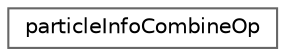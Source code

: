 digraph "Graphical Class Hierarchy"
{
 // LATEX_PDF_SIZE
  bgcolor="transparent";
  edge [fontname=Helvetica,fontsize=10,labelfontname=Helvetica,labelfontsize=10];
  node [fontname=Helvetica,fontsize=10,shape=box,height=0.2,width=0.4];
  rankdir="LR";
  Node0 [id="Node000000",label="particleInfoCombineOp",height=0.2,width=0.4,color="grey40", fillcolor="white", style="filled",URL="$structFoam_1_1particleInfoCombineOp.html",tooltip=" "];
}
